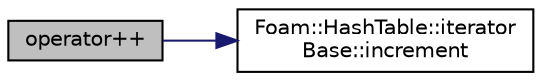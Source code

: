 digraph "operator++"
{
  bgcolor="transparent";
  edge [fontname="Helvetica",fontsize="10",labelfontname="Helvetica",labelfontsize="10"];
  node [fontname="Helvetica",fontsize="10",shape=record];
  rankdir="LR";
  Node40 [label="operator++",height=0.2,width=0.4,color="black", fillcolor="grey75", style="filled", fontcolor="black"];
  Node40 -> Node41 [color="midnightblue",fontsize="10",style="solid",fontname="Helvetica"];
  Node41 [label="Foam::HashTable::iterator\lBase::increment",height=0.2,width=0.4,color="black",URL="$a26861.html#aeb2624c7a86b765725fd80cd426e147d",tooltip="Increment to the next position. "];
}
